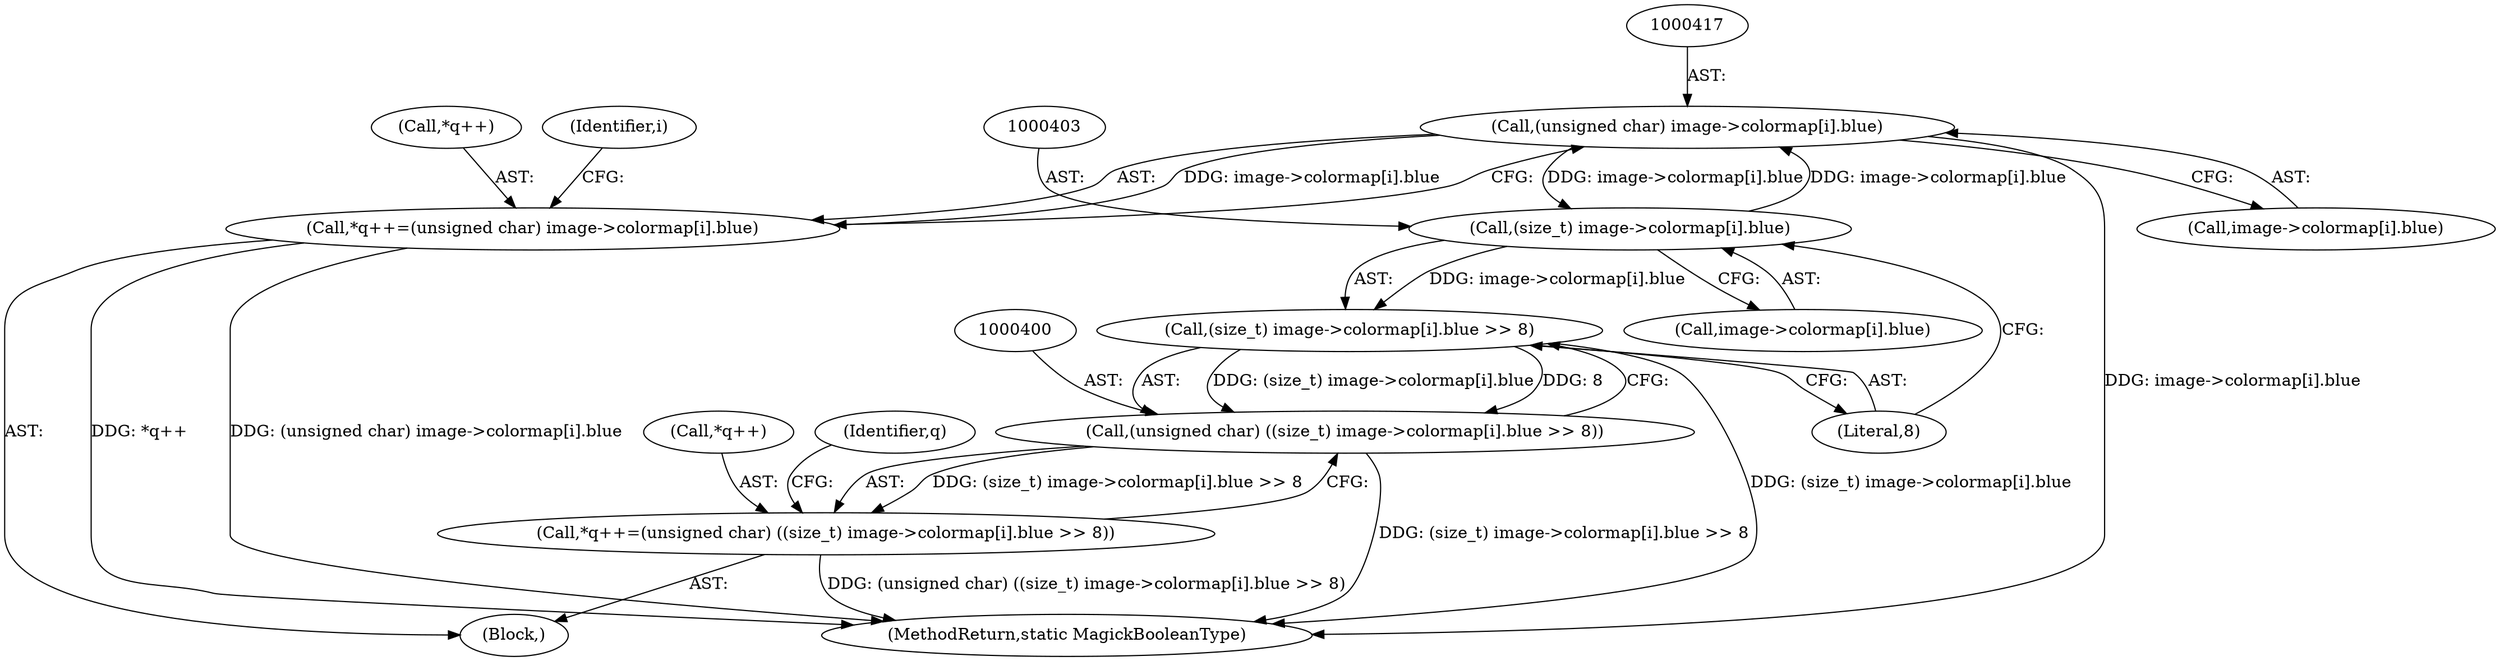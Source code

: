 digraph "1_ImageMagick_10b3823a7619ed22d42764733eb052c4159bc8c1@array" {
"1000416" [label="(Call,(unsigned char) image->colormap[i].blue)"];
"1000402" [label="(Call,(size_t) image->colormap[i].blue)"];
"1000416" [label="(Call,(unsigned char) image->colormap[i].blue)"];
"1000401" [label="(Call,(size_t) image->colormap[i].blue >> 8)"];
"1000399" [label="(Call,(unsigned char) ((size_t) image->colormap[i].blue >> 8))"];
"1000395" [label="(Call,*q++=(unsigned char) ((size_t) image->colormap[i].blue >> 8))"];
"1000412" [label="(Call,*q++=(unsigned char) image->colormap[i].blue)"];
"1000396" [label="(Call,*q++)"];
"1000404" [label="(Call,image->colormap[i].blue)"];
"1000334" [label="(Block,)"];
"1000395" [label="(Call,*q++=(unsigned char) ((size_t) image->colormap[i].blue >> 8))"];
"1000549" [label="(MethodReturn,static MagickBooleanType)"];
"1000401" [label="(Call,(size_t) image->colormap[i].blue >> 8)"];
"1000413" [label="(Call,*q++)"];
"1000411" [label="(Literal,8)"];
"1000402" [label="(Call,(size_t) image->colormap[i].blue)"];
"1000416" [label="(Call,(unsigned char) image->colormap[i].blue)"];
"1000412" [label="(Call,*q++=(unsigned char) image->colormap[i].blue)"];
"1000333" [label="(Identifier,i)"];
"1000418" [label="(Call,image->colormap[i].blue)"];
"1000399" [label="(Call,(unsigned char) ((size_t) image->colormap[i].blue >> 8))"];
"1000415" [label="(Identifier,q)"];
"1000416" -> "1000412"  [label="AST: "];
"1000416" -> "1000418"  [label="CFG: "];
"1000417" -> "1000416"  [label="AST: "];
"1000418" -> "1000416"  [label="AST: "];
"1000412" -> "1000416"  [label="CFG: "];
"1000416" -> "1000549"  [label="DDG: image->colormap[i].blue"];
"1000416" -> "1000402"  [label="DDG: image->colormap[i].blue"];
"1000416" -> "1000412"  [label="DDG: image->colormap[i].blue"];
"1000402" -> "1000416"  [label="DDG: image->colormap[i].blue"];
"1000402" -> "1000401"  [label="AST: "];
"1000402" -> "1000404"  [label="CFG: "];
"1000403" -> "1000402"  [label="AST: "];
"1000404" -> "1000402"  [label="AST: "];
"1000411" -> "1000402"  [label="CFG: "];
"1000402" -> "1000401"  [label="DDG: image->colormap[i].blue"];
"1000401" -> "1000399"  [label="AST: "];
"1000401" -> "1000411"  [label="CFG: "];
"1000411" -> "1000401"  [label="AST: "];
"1000399" -> "1000401"  [label="CFG: "];
"1000401" -> "1000549"  [label="DDG: (size_t) image->colormap[i].blue"];
"1000401" -> "1000399"  [label="DDG: (size_t) image->colormap[i].blue"];
"1000401" -> "1000399"  [label="DDG: 8"];
"1000399" -> "1000395"  [label="AST: "];
"1000400" -> "1000399"  [label="AST: "];
"1000395" -> "1000399"  [label="CFG: "];
"1000399" -> "1000549"  [label="DDG: (size_t) image->colormap[i].blue >> 8"];
"1000399" -> "1000395"  [label="DDG: (size_t) image->colormap[i].blue >> 8"];
"1000395" -> "1000334"  [label="AST: "];
"1000396" -> "1000395"  [label="AST: "];
"1000415" -> "1000395"  [label="CFG: "];
"1000395" -> "1000549"  [label="DDG: (unsigned char) ((size_t) image->colormap[i].blue >> 8)"];
"1000412" -> "1000334"  [label="AST: "];
"1000413" -> "1000412"  [label="AST: "];
"1000333" -> "1000412"  [label="CFG: "];
"1000412" -> "1000549"  [label="DDG: *q++"];
"1000412" -> "1000549"  [label="DDG: (unsigned char) image->colormap[i].blue"];
}
